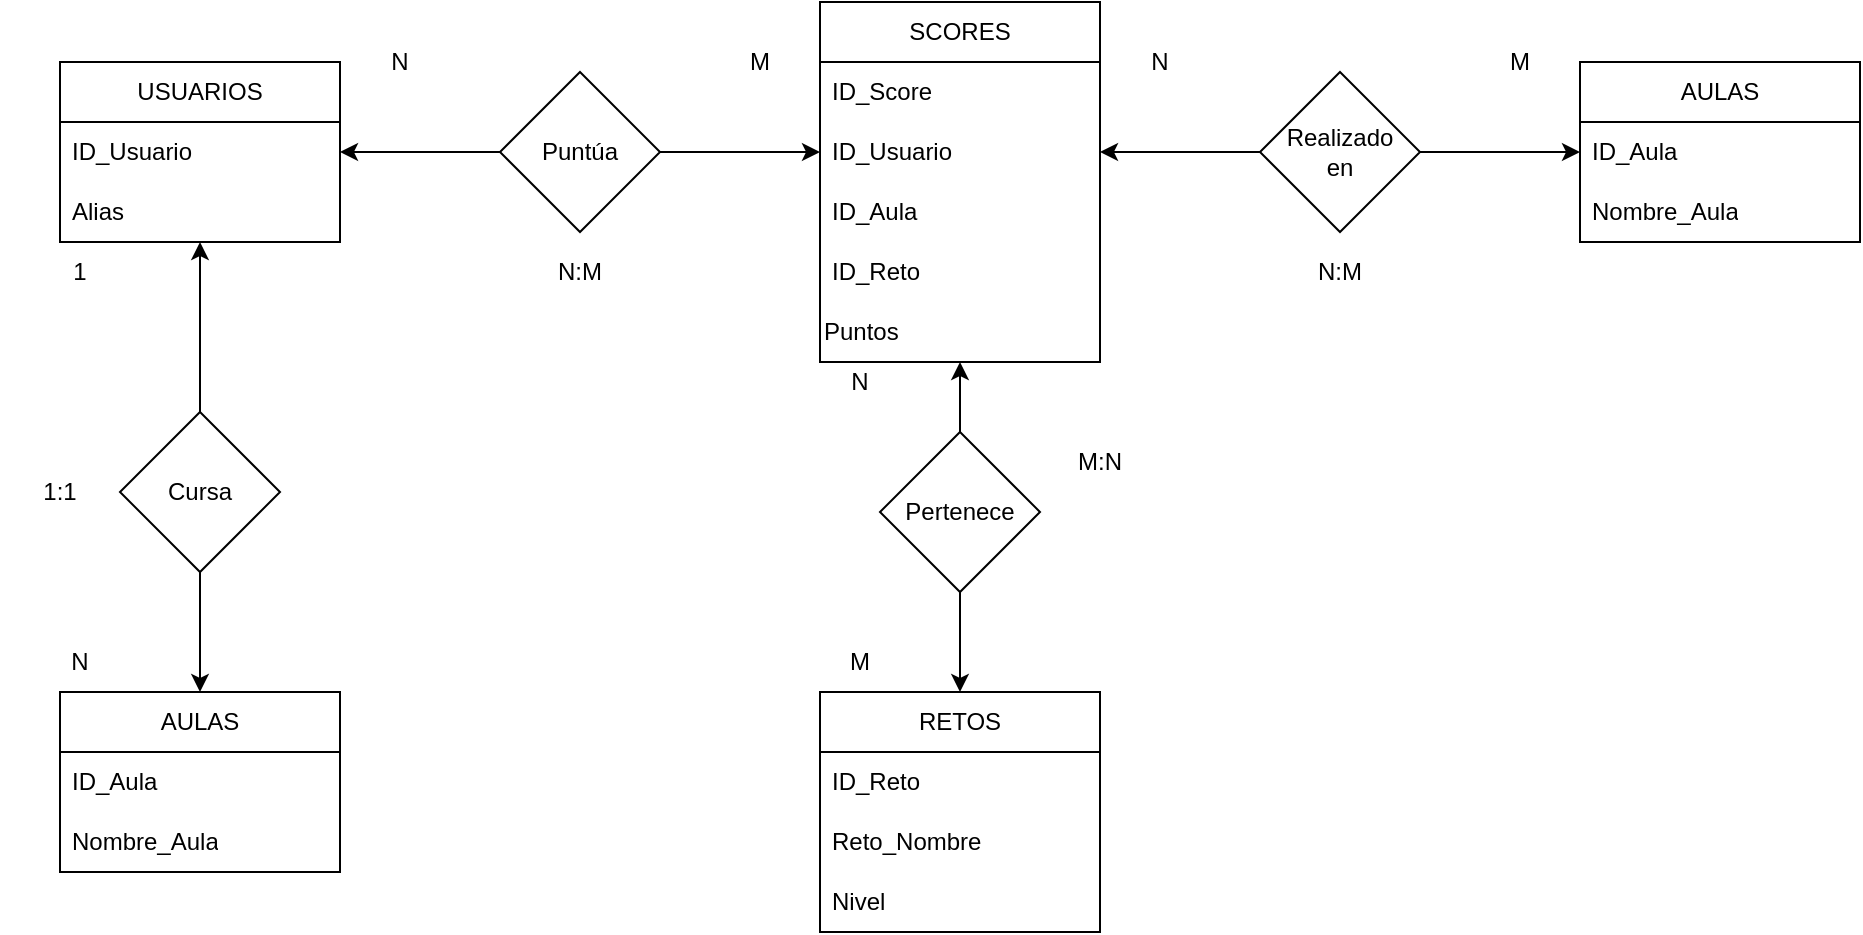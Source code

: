 <mxfile version="24.2.9" type="github">
  <diagram name="Page-1" id="vvsJSuL9QwDU_uac5T4U">
    <mxGraphModel dx="1009" dy="573" grid="1" gridSize="10" guides="1" tooltips="1" connect="1" arrows="1" fold="1" page="1" pageScale="1" pageWidth="850" pageHeight="1100" math="0" shadow="0">
      <root>
        <mxCell id="0" />
        <mxCell id="1" parent="0" />
        <mxCell id="RnJBzeVkxuXc3ICYgSEL-2" value="SCORES" style="swimlane;fontStyle=0;childLayout=stackLayout;horizontal=1;startSize=30;horizontalStack=0;resizeParent=1;resizeParentMax=0;resizeLast=0;collapsible=1;marginBottom=0;whiteSpace=wrap;html=1;" parent="1" vertex="1">
          <mxGeometry x="520" y="25" width="140" height="180" as="geometry" />
        </mxCell>
        <mxCell id="RnJBzeVkxuXc3ICYgSEL-3" value="ID_Score" style="text;strokeColor=none;fillColor=none;align=left;verticalAlign=middle;spacingLeft=4;spacingRight=4;overflow=hidden;points=[[0,0.5],[1,0.5]];portConstraint=eastwest;rotatable=0;whiteSpace=wrap;html=1;" parent="RnJBzeVkxuXc3ICYgSEL-2" vertex="1">
          <mxGeometry y="30" width="140" height="30" as="geometry" />
        </mxCell>
        <mxCell id="RnJBzeVkxuXc3ICYgSEL-4" value="ID_Usuario" style="text;strokeColor=none;fillColor=none;align=left;verticalAlign=middle;spacingLeft=4;spacingRight=4;overflow=hidden;points=[[0,0.5],[1,0.5]];portConstraint=eastwest;rotatable=0;whiteSpace=wrap;html=1;" parent="RnJBzeVkxuXc3ICYgSEL-2" vertex="1">
          <mxGeometry y="60" width="140" height="30" as="geometry" />
        </mxCell>
        <mxCell id="RnJBzeVkxuXc3ICYgSEL-10" value="ID_Aula" style="text;strokeColor=none;fillColor=none;align=left;verticalAlign=middle;spacingLeft=4;spacingRight=4;overflow=hidden;points=[[0,0.5],[1,0.5]];portConstraint=eastwest;rotatable=0;whiteSpace=wrap;html=1;" parent="RnJBzeVkxuXc3ICYgSEL-2" vertex="1">
          <mxGeometry y="90" width="140" height="30" as="geometry" />
        </mxCell>
        <mxCell id="RnJBzeVkxuXc3ICYgSEL-5" value="ID_Reto" style="text;strokeColor=none;fillColor=none;align=left;verticalAlign=middle;spacingLeft=4;spacingRight=4;overflow=hidden;points=[[0,0.5],[1,0.5]];portConstraint=eastwest;rotatable=0;whiteSpace=wrap;html=1;" parent="RnJBzeVkxuXc3ICYgSEL-2" vertex="1">
          <mxGeometry y="120" width="140" height="30" as="geometry" />
        </mxCell>
        <mxCell id="RnJBzeVkxuXc3ICYgSEL-7" value="Puntos" style="text;html=1;align=left;verticalAlign=middle;whiteSpace=wrap;rounded=0;" parent="RnJBzeVkxuXc3ICYgSEL-2" vertex="1">
          <mxGeometry y="150" width="140" height="30" as="geometry" />
        </mxCell>
        <mxCell id="BpnjZlXUB3aqnCiZmWY9-10" style="edgeStyle=orthogonalEdgeStyle;rounded=0;orthogonalLoop=1;jettySize=auto;html=1;exitX=0.5;exitY=1;exitDx=0;exitDy=0;entryX=0.5;entryY=0;entryDx=0;entryDy=0;startArrow=classic;startFill=1;endArrow=none;endFill=0;" parent="1" source="RnJBzeVkxuXc3ICYgSEL-8" target="BpnjZlXUB3aqnCiZmWY9-5" edge="1">
          <mxGeometry relative="1" as="geometry" />
        </mxCell>
        <mxCell id="RnJBzeVkxuXc3ICYgSEL-8" value="USUARIOS" style="swimlane;fontStyle=0;childLayout=stackLayout;horizontal=1;startSize=30;horizontalStack=0;resizeParent=1;resizeParentMax=0;resizeLast=0;collapsible=1;marginBottom=0;whiteSpace=wrap;html=1;" parent="1" vertex="1">
          <mxGeometry x="140" y="55" width="140" height="90" as="geometry" />
        </mxCell>
        <mxCell id="RnJBzeVkxuXc3ICYgSEL-9" value="ID_Usuario" style="text;strokeColor=none;fillColor=none;align=left;verticalAlign=middle;spacingLeft=4;spacingRight=4;overflow=hidden;points=[[0,0.5],[1,0.5]];portConstraint=eastwest;rotatable=0;whiteSpace=wrap;html=1;" parent="RnJBzeVkxuXc3ICYgSEL-8" vertex="1">
          <mxGeometry y="30" width="140" height="30" as="geometry" />
        </mxCell>
        <mxCell id="RnJBzeVkxuXc3ICYgSEL-11" value="Alias" style="text;strokeColor=none;fillColor=none;align=left;verticalAlign=middle;spacingLeft=4;spacingRight=4;overflow=hidden;points=[[0,0.5],[1,0.5]];portConstraint=eastwest;rotatable=0;whiteSpace=wrap;html=1;" parent="RnJBzeVkxuXc3ICYgSEL-8" vertex="1">
          <mxGeometry y="60" width="140" height="30" as="geometry" />
        </mxCell>
        <mxCell id="RnJBzeVkxuXc3ICYgSEL-27" style="edgeStyle=orthogonalEdgeStyle;rounded=0;orthogonalLoop=1;jettySize=auto;html=1;exitX=0;exitY=0.5;exitDx=0;exitDy=0;entryX=1;entryY=0.5;entryDx=0;entryDy=0;" parent="1" source="RnJBzeVkxuXc3ICYgSEL-12" target="RnJBzeVkxuXc3ICYgSEL-8" edge="1">
          <mxGeometry relative="1" as="geometry" />
        </mxCell>
        <mxCell id="RnJBzeVkxuXc3ICYgSEL-30" style="edgeStyle=orthogonalEdgeStyle;rounded=0;orthogonalLoop=1;jettySize=auto;html=1;exitX=1;exitY=0.5;exitDx=0;exitDy=0;" parent="1" source="RnJBzeVkxuXc3ICYgSEL-12" target="RnJBzeVkxuXc3ICYgSEL-4" edge="1">
          <mxGeometry relative="1" as="geometry" />
        </mxCell>
        <mxCell id="RnJBzeVkxuXc3ICYgSEL-12" value="Puntúa" style="rhombus;whiteSpace=wrap;html=1;" parent="1" vertex="1">
          <mxGeometry x="360" y="60" width="80" height="80" as="geometry" />
        </mxCell>
        <mxCell id="RnJBzeVkxuXc3ICYgSEL-13" value="AULAS" style="swimlane;fontStyle=0;childLayout=stackLayout;horizontal=1;startSize=30;horizontalStack=0;resizeParent=1;resizeParentMax=0;resizeLast=0;collapsible=1;marginBottom=0;whiteSpace=wrap;html=1;" parent="1" vertex="1">
          <mxGeometry x="900" y="55" width="140" height="90" as="geometry" />
        </mxCell>
        <mxCell id="RnJBzeVkxuXc3ICYgSEL-14" value="ID_Aula" style="text;strokeColor=none;fillColor=none;align=left;verticalAlign=middle;spacingLeft=4;spacingRight=4;overflow=hidden;points=[[0,0.5],[1,0.5]];portConstraint=eastwest;rotatable=0;whiteSpace=wrap;html=1;" parent="RnJBzeVkxuXc3ICYgSEL-13" vertex="1">
          <mxGeometry y="30" width="140" height="30" as="geometry" />
        </mxCell>
        <mxCell id="RnJBzeVkxuXc3ICYgSEL-15" value="Nombre_Aula" style="text;strokeColor=none;fillColor=none;align=left;verticalAlign=middle;spacingLeft=4;spacingRight=4;overflow=hidden;points=[[0,0.5],[1,0.5]];portConstraint=eastwest;rotatable=0;whiteSpace=wrap;html=1;" parent="RnJBzeVkxuXc3ICYgSEL-13" vertex="1">
          <mxGeometry y="60" width="140" height="30" as="geometry" />
        </mxCell>
        <mxCell id="2KJ63ZupWintSGZnqTO--1" style="edgeStyle=orthogonalEdgeStyle;rounded=0;orthogonalLoop=1;jettySize=auto;html=1;entryX=1;entryY=0.5;entryDx=0;entryDy=0;" parent="1" source="RnJBzeVkxuXc3ICYgSEL-17" target="RnJBzeVkxuXc3ICYgSEL-4" edge="1">
          <mxGeometry relative="1" as="geometry" />
        </mxCell>
        <mxCell id="2KJ63ZupWintSGZnqTO--2" style="edgeStyle=orthogonalEdgeStyle;rounded=0;orthogonalLoop=1;jettySize=auto;html=1;entryX=0;entryY=0.5;entryDx=0;entryDy=0;" parent="1" source="RnJBzeVkxuXc3ICYgSEL-17" target="RnJBzeVkxuXc3ICYgSEL-14" edge="1">
          <mxGeometry relative="1" as="geometry" />
        </mxCell>
        <mxCell id="RnJBzeVkxuXc3ICYgSEL-17" value="&lt;div&gt;Realizado&lt;/div&gt;&lt;div&gt;en&lt;br&gt;&lt;/div&gt;" style="rhombus;whiteSpace=wrap;html=1;" parent="1" vertex="1">
          <mxGeometry x="740" y="60" width="80" height="80" as="geometry" />
        </mxCell>
        <mxCell id="RnJBzeVkxuXc3ICYgSEL-18" value="RETOS" style="swimlane;fontStyle=0;childLayout=stackLayout;horizontal=1;startSize=30;horizontalStack=0;resizeParent=1;resizeParentMax=0;resizeLast=0;collapsible=1;marginBottom=0;whiteSpace=wrap;html=1;" parent="1" vertex="1">
          <mxGeometry x="520" y="370" width="140" height="120" as="geometry" />
        </mxCell>
        <mxCell id="RnJBzeVkxuXc3ICYgSEL-19" value="ID_Reto" style="text;strokeColor=none;fillColor=none;align=left;verticalAlign=middle;spacingLeft=4;spacingRight=4;overflow=hidden;points=[[0,0.5],[1,0.5]];portConstraint=eastwest;rotatable=0;whiteSpace=wrap;html=1;" parent="RnJBzeVkxuXc3ICYgSEL-18" vertex="1">
          <mxGeometry y="30" width="140" height="30" as="geometry" />
        </mxCell>
        <mxCell id="RnJBzeVkxuXc3ICYgSEL-20" value="Reto_Nombre" style="text;strokeColor=none;fillColor=none;align=left;verticalAlign=middle;spacingLeft=4;spacingRight=4;overflow=hidden;points=[[0,0.5],[1,0.5]];portConstraint=eastwest;rotatable=0;whiteSpace=wrap;html=1;" parent="RnJBzeVkxuXc3ICYgSEL-18" vertex="1">
          <mxGeometry y="60" width="140" height="30" as="geometry" />
        </mxCell>
        <mxCell id="RnJBzeVkxuXc3ICYgSEL-21" value="Nivel" style="text;strokeColor=none;fillColor=none;align=left;verticalAlign=middle;spacingLeft=4;spacingRight=4;overflow=hidden;points=[[0,0.5],[1,0.5]];portConstraint=eastwest;rotatable=0;whiteSpace=wrap;html=1;" parent="RnJBzeVkxuXc3ICYgSEL-18" vertex="1">
          <mxGeometry y="90" width="140" height="30" as="geometry" />
        </mxCell>
        <mxCell id="RnJBzeVkxuXc3ICYgSEL-31" style="edgeStyle=orthogonalEdgeStyle;rounded=0;orthogonalLoop=1;jettySize=auto;html=1;exitX=0.5;exitY=0;exitDx=0;exitDy=0;entryX=0.5;entryY=1;entryDx=0;entryDy=0;" parent="1" source="RnJBzeVkxuXc3ICYgSEL-22" target="RnJBzeVkxuXc3ICYgSEL-7" edge="1">
          <mxGeometry relative="1" as="geometry" />
        </mxCell>
        <mxCell id="RnJBzeVkxuXc3ICYgSEL-32" style="edgeStyle=orthogonalEdgeStyle;rounded=0;orthogonalLoop=1;jettySize=auto;html=1;exitX=0.5;exitY=1;exitDx=0;exitDy=0;entryX=0.5;entryY=0;entryDx=0;entryDy=0;" parent="1" source="RnJBzeVkxuXc3ICYgSEL-22" target="RnJBzeVkxuXc3ICYgSEL-18" edge="1">
          <mxGeometry relative="1" as="geometry" />
        </mxCell>
        <mxCell id="RnJBzeVkxuXc3ICYgSEL-22" value="Pertenece" style="rhombus;whiteSpace=wrap;html=1;" parent="1" vertex="1">
          <mxGeometry x="550" y="240" width="80" height="80" as="geometry" />
        </mxCell>
        <mxCell id="RnJBzeVkxuXc3ICYgSEL-33" value="N" style="text;html=1;align=center;verticalAlign=middle;whiteSpace=wrap;rounded=0;" parent="1" vertex="1">
          <mxGeometry x="660" y="40" width="60" height="30" as="geometry" />
        </mxCell>
        <mxCell id="RnJBzeVkxuXc3ICYgSEL-35" value="N" style="text;html=1;align=center;verticalAlign=middle;whiteSpace=wrap;rounded=0;" parent="1" vertex="1">
          <mxGeometry x="280" y="40" width="60" height="30" as="geometry" />
        </mxCell>
        <mxCell id="RnJBzeVkxuXc3ICYgSEL-36" value="M" style="text;html=1;align=center;verticalAlign=middle;whiteSpace=wrap;rounded=0;" parent="1" vertex="1">
          <mxGeometry x="460" y="40" width="60" height="30" as="geometry" />
        </mxCell>
        <mxCell id="RnJBzeVkxuXc3ICYgSEL-37" value="N" style="text;html=1;align=center;verticalAlign=middle;whiteSpace=wrap;rounded=0;" parent="1" vertex="1">
          <mxGeometry x="510" y="200" width="60" height="30" as="geometry" />
        </mxCell>
        <mxCell id="RnJBzeVkxuXc3ICYgSEL-38" value="M" style="text;html=1;align=center;verticalAlign=middle;whiteSpace=wrap;rounded=0;" parent="1" vertex="1">
          <mxGeometry x="510" y="340" width="60" height="30" as="geometry" />
        </mxCell>
        <mxCell id="RnJBzeVkxuXc3ICYgSEL-39" value="N:M" style="text;html=1;align=center;verticalAlign=middle;whiteSpace=wrap;rounded=0;" parent="1" vertex="1">
          <mxGeometry x="750" y="145" width="60" height="30" as="geometry" />
        </mxCell>
        <mxCell id="RnJBzeVkxuXc3ICYgSEL-40" value="N:M" style="text;html=1;align=center;verticalAlign=middle;whiteSpace=wrap;rounded=0;" parent="1" vertex="1">
          <mxGeometry x="370" y="145" width="60" height="30" as="geometry" />
        </mxCell>
        <mxCell id="RnJBzeVkxuXc3ICYgSEL-41" value="M:N" style="text;html=1;align=center;verticalAlign=middle;whiteSpace=wrap;rounded=0;" parent="1" vertex="1">
          <mxGeometry x="630" y="240" width="60" height="30" as="geometry" />
        </mxCell>
        <mxCell id="2KJ63ZupWintSGZnqTO--3" value="M" style="text;html=1;align=center;verticalAlign=middle;whiteSpace=wrap;rounded=0;" parent="1" vertex="1">
          <mxGeometry x="840" y="40" width="60" height="30" as="geometry" />
        </mxCell>
        <mxCell id="BpnjZlXUB3aqnCiZmWY9-1" value="AULAS" style="swimlane;fontStyle=0;childLayout=stackLayout;horizontal=1;startSize=30;horizontalStack=0;resizeParent=1;resizeParentMax=0;resizeLast=0;collapsible=1;marginBottom=0;whiteSpace=wrap;html=1;" parent="1" vertex="1">
          <mxGeometry x="140" y="370" width="140" height="90" as="geometry" />
        </mxCell>
        <mxCell id="BpnjZlXUB3aqnCiZmWY9-2" value="ID_Aula" style="text;strokeColor=none;fillColor=none;align=left;verticalAlign=middle;spacingLeft=4;spacingRight=4;overflow=hidden;points=[[0,0.5],[1,0.5]];portConstraint=eastwest;rotatable=0;whiteSpace=wrap;html=1;" parent="BpnjZlXUB3aqnCiZmWY9-1" vertex="1">
          <mxGeometry y="30" width="140" height="30" as="geometry" />
        </mxCell>
        <mxCell id="BpnjZlXUB3aqnCiZmWY9-3" value="Nombre_Aula" style="text;strokeColor=none;fillColor=none;align=left;verticalAlign=middle;spacingLeft=4;spacingRight=4;overflow=hidden;points=[[0,0.5],[1,0.5]];portConstraint=eastwest;rotatable=0;whiteSpace=wrap;html=1;" parent="BpnjZlXUB3aqnCiZmWY9-1" vertex="1">
          <mxGeometry y="60" width="140" height="30" as="geometry" />
        </mxCell>
        <mxCell id="BpnjZlXUB3aqnCiZmWY9-11" style="edgeStyle=orthogonalEdgeStyle;rounded=0;orthogonalLoop=1;jettySize=auto;html=1;" parent="1" source="BpnjZlXUB3aqnCiZmWY9-5" target="BpnjZlXUB3aqnCiZmWY9-1" edge="1">
          <mxGeometry relative="1" as="geometry" />
        </mxCell>
        <mxCell id="BpnjZlXUB3aqnCiZmWY9-5" value="Cursa" style="rhombus;whiteSpace=wrap;html=1;" parent="1" vertex="1">
          <mxGeometry x="170" y="230" width="80" height="80" as="geometry" />
        </mxCell>
        <mxCell id="BpnjZlXUB3aqnCiZmWY9-6" value="1:1" style="text;html=1;align=center;verticalAlign=middle;whiteSpace=wrap;rounded=0;" parent="1" vertex="1">
          <mxGeometry x="110" y="255" width="60" height="30" as="geometry" />
        </mxCell>
        <mxCell id="BpnjZlXUB3aqnCiZmWY9-7" value="N" style="text;html=1;align=center;verticalAlign=middle;whiteSpace=wrap;rounded=0;" parent="1" vertex="1">
          <mxGeometry x="120" y="340" width="60" height="30" as="geometry" />
        </mxCell>
        <mxCell id="BpnjZlXUB3aqnCiZmWY9-12" value="1" style="text;html=1;align=center;verticalAlign=middle;whiteSpace=wrap;rounded=0;" parent="1" vertex="1">
          <mxGeometry x="120" y="145" width="60" height="30" as="geometry" />
        </mxCell>
      </root>
    </mxGraphModel>
  </diagram>
</mxfile>
